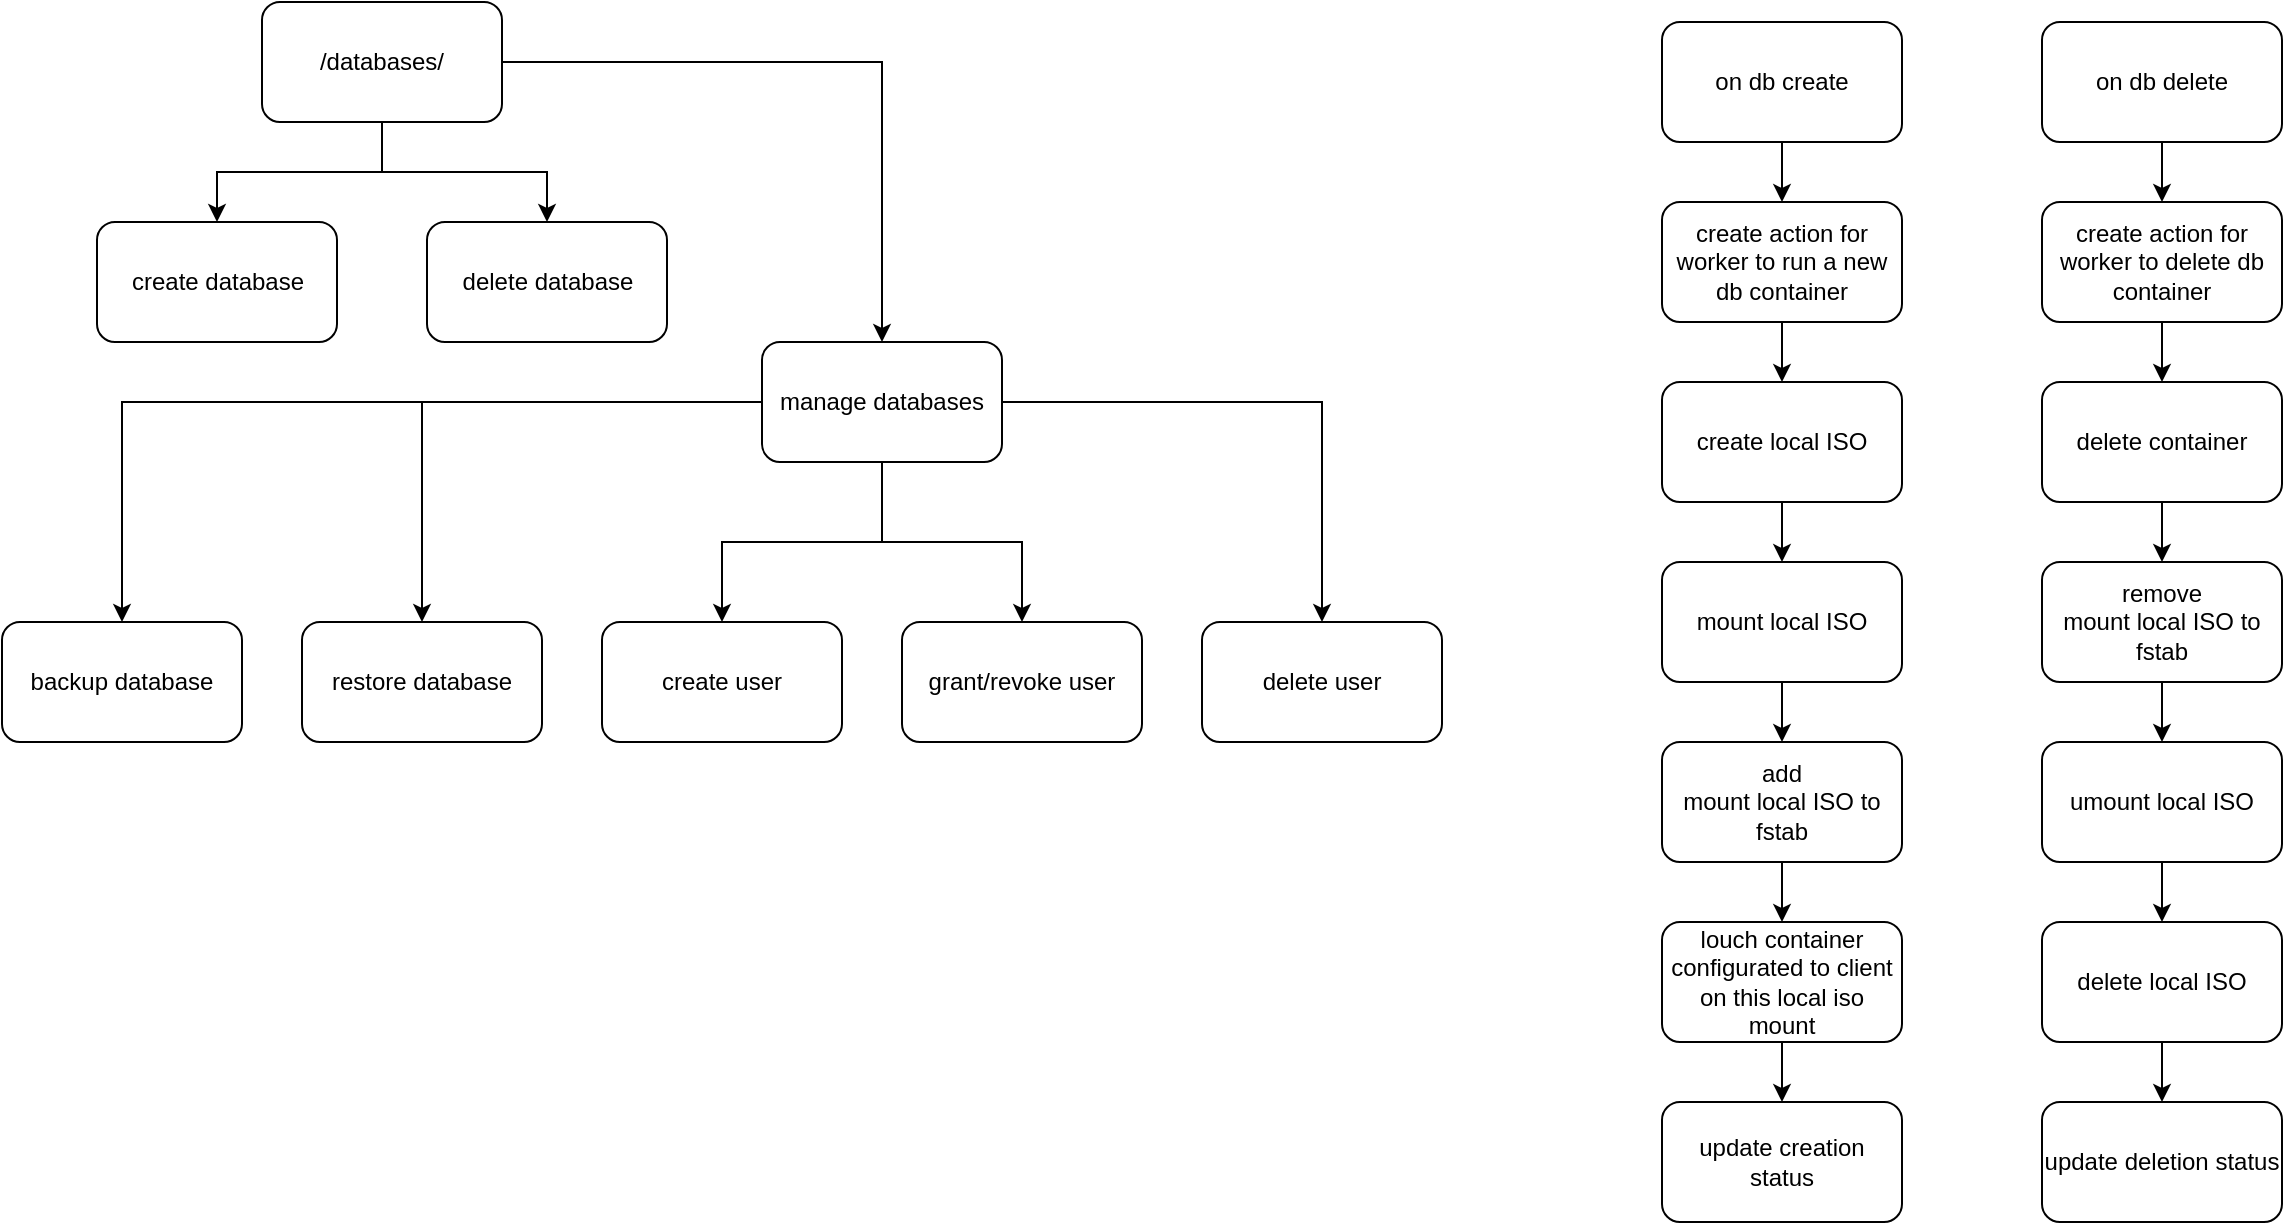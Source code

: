 <mxfile version="24.8.3">
  <diagram name="Page-1" id="QUm0Eg0veIlkzeThOcgM">
    <mxGraphModel dx="1518" dy="641" grid="1" gridSize="10" guides="1" tooltips="1" connect="1" arrows="1" fold="1" page="1" pageScale="1" pageWidth="850" pageHeight="1100" math="0" shadow="0">
      <root>
        <mxCell id="0" />
        <mxCell id="1" parent="0" />
        <mxCell id="jeh3Vq99_8f2JQc1uULC-16" style="edgeStyle=orthogonalEdgeStyle;rounded=0;orthogonalLoop=1;jettySize=auto;html=1;" parent="1" source="jeh3Vq99_8f2JQc1uULC-1" target="jeh3Vq99_8f2JQc1uULC-2" edge="1">
          <mxGeometry relative="1" as="geometry" />
        </mxCell>
        <mxCell id="jeh3Vq99_8f2JQc1uULC-17" style="edgeStyle=orthogonalEdgeStyle;rounded=0;orthogonalLoop=1;jettySize=auto;html=1;" parent="1" source="jeh3Vq99_8f2JQc1uULC-1" target="jeh3Vq99_8f2JQc1uULC-3" edge="1">
          <mxGeometry relative="1" as="geometry" />
        </mxCell>
        <mxCell id="jeh3Vq99_8f2JQc1uULC-18" style="edgeStyle=orthogonalEdgeStyle;rounded=0;orthogonalLoop=1;jettySize=auto;html=1;" parent="1" source="jeh3Vq99_8f2JQc1uULC-1" target="jeh3Vq99_8f2JQc1uULC-4" edge="1">
          <mxGeometry relative="1" as="geometry" />
        </mxCell>
        <mxCell id="jeh3Vq99_8f2JQc1uULC-1" value="/databases/" style="rounded=1;whiteSpace=wrap;html=1;" parent="1" vertex="1">
          <mxGeometry x="230" y="60" width="120" height="60" as="geometry" />
        </mxCell>
        <mxCell id="jeh3Vq99_8f2JQc1uULC-2" value="create database" style="rounded=1;whiteSpace=wrap;html=1;" parent="1" vertex="1">
          <mxGeometry x="147.5" y="170" width="120" height="60" as="geometry" />
        </mxCell>
        <mxCell id="jeh3Vq99_8f2JQc1uULC-3" value="delete database" style="rounded=1;whiteSpace=wrap;html=1;" parent="1" vertex="1">
          <mxGeometry x="312.5" y="170" width="120" height="60" as="geometry" />
        </mxCell>
        <mxCell id="jeh3Vq99_8f2JQc1uULC-10" style="edgeStyle=orthogonalEdgeStyle;rounded=0;orthogonalLoop=1;jettySize=auto;html=1;" parent="1" source="jeh3Vq99_8f2JQc1uULC-4" target="jeh3Vq99_8f2JQc1uULC-5" edge="1">
          <mxGeometry relative="1" as="geometry" />
        </mxCell>
        <mxCell id="jeh3Vq99_8f2JQc1uULC-11" style="edgeStyle=orthogonalEdgeStyle;rounded=0;orthogonalLoop=1;jettySize=auto;html=1;" parent="1" source="jeh3Vq99_8f2JQc1uULC-4" target="jeh3Vq99_8f2JQc1uULC-6" edge="1">
          <mxGeometry relative="1" as="geometry" />
        </mxCell>
        <mxCell id="jeh3Vq99_8f2JQc1uULC-12" style="edgeStyle=orthogonalEdgeStyle;rounded=0;orthogonalLoop=1;jettySize=auto;html=1;" parent="1" source="jeh3Vq99_8f2JQc1uULC-4" target="jeh3Vq99_8f2JQc1uULC-7" edge="1">
          <mxGeometry relative="1" as="geometry" />
        </mxCell>
        <mxCell id="jeh3Vq99_8f2JQc1uULC-14" style="edgeStyle=orthogonalEdgeStyle;rounded=0;orthogonalLoop=1;jettySize=auto;html=1;" parent="1" source="jeh3Vq99_8f2JQc1uULC-4" target="jeh3Vq99_8f2JQc1uULC-8" edge="1">
          <mxGeometry relative="1" as="geometry" />
        </mxCell>
        <mxCell id="jeh3Vq99_8f2JQc1uULC-15" style="edgeStyle=orthogonalEdgeStyle;rounded=0;orthogonalLoop=1;jettySize=auto;html=1;" parent="1" source="jeh3Vq99_8f2JQc1uULC-4" target="jeh3Vq99_8f2JQc1uULC-9" edge="1">
          <mxGeometry relative="1" as="geometry" />
        </mxCell>
        <mxCell id="jeh3Vq99_8f2JQc1uULC-4" value="manage databases" style="rounded=1;whiteSpace=wrap;html=1;" parent="1" vertex="1">
          <mxGeometry x="480" y="230" width="120" height="60" as="geometry" />
        </mxCell>
        <mxCell id="jeh3Vq99_8f2JQc1uULC-5" value="&lt;div&gt;backup database&lt;/div&gt;" style="rounded=1;whiteSpace=wrap;html=1;" parent="1" vertex="1">
          <mxGeometry x="100" y="370" width="120" height="60" as="geometry" />
        </mxCell>
        <mxCell id="jeh3Vq99_8f2JQc1uULC-6" value="&lt;div&gt;restore database&lt;/div&gt;" style="rounded=1;whiteSpace=wrap;html=1;" parent="1" vertex="1">
          <mxGeometry x="250" y="370" width="120" height="60" as="geometry" />
        </mxCell>
        <mxCell id="jeh3Vq99_8f2JQc1uULC-7" value="create user" style="rounded=1;whiteSpace=wrap;html=1;" parent="1" vertex="1">
          <mxGeometry x="400" y="370" width="120" height="60" as="geometry" />
        </mxCell>
        <mxCell id="jeh3Vq99_8f2JQc1uULC-8" value="grant/revoke user" style="rounded=1;whiteSpace=wrap;html=1;" parent="1" vertex="1">
          <mxGeometry x="550" y="370" width="120" height="60" as="geometry" />
        </mxCell>
        <mxCell id="jeh3Vq99_8f2JQc1uULC-9" value="delete user" style="rounded=1;whiteSpace=wrap;html=1;" parent="1" vertex="1">
          <mxGeometry x="700" y="370" width="120" height="60" as="geometry" />
        </mxCell>
        <mxCell id="WCP8D5dbBuhI0GRJDipH-22" style="edgeStyle=orthogonalEdgeStyle;rounded=0;orthogonalLoop=1;jettySize=auto;html=1;" edge="1" parent="1" source="WCP8D5dbBuhI0GRJDipH-1" target="WCP8D5dbBuhI0GRJDipH-2">
          <mxGeometry relative="1" as="geometry" />
        </mxCell>
        <mxCell id="WCP8D5dbBuhI0GRJDipH-1" value="on db create" style="rounded=1;whiteSpace=wrap;html=1;" vertex="1" parent="1">
          <mxGeometry x="930" y="70" width="120" height="60" as="geometry" />
        </mxCell>
        <mxCell id="WCP8D5dbBuhI0GRJDipH-44" style="edgeStyle=orthogonalEdgeStyle;rounded=0;orthogonalLoop=1;jettySize=auto;html=1;" edge="1" parent="1" source="WCP8D5dbBuhI0GRJDipH-2" target="WCP8D5dbBuhI0GRJDipH-18">
          <mxGeometry relative="1" as="geometry" />
        </mxCell>
        <mxCell id="WCP8D5dbBuhI0GRJDipH-2" value="create action for worker to run a new db container" style="rounded=1;whiteSpace=wrap;html=1;" vertex="1" parent="1">
          <mxGeometry x="930" y="160" width="120" height="60" as="geometry" />
        </mxCell>
        <mxCell id="WCP8D5dbBuhI0GRJDipH-13" value="update creation status" style="rounded=1;whiteSpace=wrap;html=1;" vertex="1" parent="1">
          <mxGeometry x="930" y="610" width="120" height="60" as="geometry" />
        </mxCell>
        <mxCell id="WCP8D5dbBuhI0GRJDipH-25" style="edgeStyle=orthogonalEdgeStyle;rounded=0;orthogonalLoop=1;jettySize=auto;html=1;" edge="1" parent="1" source="WCP8D5dbBuhI0GRJDipH-18" target="WCP8D5dbBuhI0GRJDipH-19">
          <mxGeometry relative="1" as="geometry" />
        </mxCell>
        <mxCell id="WCP8D5dbBuhI0GRJDipH-18" value="&lt;div&gt;create local ISO&lt;/div&gt;" style="rounded=1;whiteSpace=wrap;html=1;" vertex="1" parent="1">
          <mxGeometry x="930" y="250" width="120" height="60" as="geometry" />
        </mxCell>
        <mxCell id="WCP8D5dbBuhI0GRJDipH-26" style="edgeStyle=orthogonalEdgeStyle;rounded=0;orthogonalLoop=1;jettySize=auto;html=1;" edge="1" parent="1" source="WCP8D5dbBuhI0GRJDipH-19" target="WCP8D5dbBuhI0GRJDipH-20">
          <mxGeometry relative="1" as="geometry" />
        </mxCell>
        <mxCell id="WCP8D5dbBuhI0GRJDipH-19" value="&lt;div&gt;mount local ISO&lt;/div&gt;" style="rounded=1;whiteSpace=wrap;html=1;" vertex="1" parent="1">
          <mxGeometry x="930" y="340" width="120" height="60" as="geometry" />
        </mxCell>
        <mxCell id="WCP8D5dbBuhI0GRJDipH-27" style="edgeStyle=orthogonalEdgeStyle;rounded=0;orthogonalLoop=1;jettySize=auto;html=1;" edge="1" parent="1" source="WCP8D5dbBuhI0GRJDipH-20" target="WCP8D5dbBuhI0GRJDipH-21">
          <mxGeometry relative="1" as="geometry" />
        </mxCell>
        <mxCell id="WCP8D5dbBuhI0GRJDipH-20" value="add&lt;br&gt;&lt;div&gt;mount local ISO to fstab&lt;br&gt;&lt;/div&gt;" style="rounded=1;whiteSpace=wrap;html=1;" vertex="1" parent="1">
          <mxGeometry x="930" y="430" width="120" height="60" as="geometry" />
        </mxCell>
        <mxCell id="WCP8D5dbBuhI0GRJDipH-28" style="edgeStyle=orthogonalEdgeStyle;rounded=0;orthogonalLoop=1;jettySize=auto;html=1;" edge="1" parent="1" source="WCP8D5dbBuhI0GRJDipH-21" target="WCP8D5dbBuhI0GRJDipH-13">
          <mxGeometry relative="1" as="geometry" />
        </mxCell>
        <mxCell id="WCP8D5dbBuhI0GRJDipH-21" value="louch container configurated to client on this local iso mount" style="rounded=1;whiteSpace=wrap;html=1;" vertex="1" parent="1">
          <mxGeometry x="930" y="520" width="120" height="60" as="geometry" />
        </mxCell>
        <mxCell id="WCP8D5dbBuhI0GRJDipH-29" style="edgeStyle=orthogonalEdgeStyle;rounded=0;orthogonalLoop=1;jettySize=auto;html=1;" edge="1" parent="1" source="WCP8D5dbBuhI0GRJDipH-30" target="WCP8D5dbBuhI0GRJDipH-32">
          <mxGeometry relative="1" as="geometry" />
        </mxCell>
        <mxCell id="WCP8D5dbBuhI0GRJDipH-30" value="on db delete" style="rounded=1;whiteSpace=wrap;html=1;" vertex="1" parent="1">
          <mxGeometry x="1120" y="70" width="120" height="60" as="geometry" />
        </mxCell>
        <mxCell id="WCP8D5dbBuhI0GRJDipH-53" style="edgeStyle=orthogonalEdgeStyle;rounded=0;orthogonalLoop=1;jettySize=auto;html=1;" edge="1" parent="1" source="WCP8D5dbBuhI0GRJDipH-32" target="WCP8D5dbBuhI0GRJDipH-43">
          <mxGeometry relative="1" as="geometry" />
        </mxCell>
        <mxCell id="WCP8D5dbBuhI0GRJDipH-32" value="create action for worker to delete db container" style="rounded=1;whiteSpace=wrap;html=1;" vertex="1" parent="1">
          <mxGeometry x="1120" y="160" width="120" height="60" as="geometry" />
        </mxCell>
        <mxCell id="WCP8D5dbBuhI0GRJDipH-35" value="update deletion status" style="rounded=1;whiteSpace=wrap;html=1;" vertex="1" parent="1">
          <mxGeometry x="1120" y="610" width="120" height="60" as="geometry" />
        </mxCell>
        <mxCell id="WCP8D5dbBuhI0GRJDipH-52" style="edgeStyle=orthogonalEdgeStyle;rounded=0;orthogonalLoop=1;jettySize=auto;html=1;" edge="1" parent="1" source="WCP8D5dbBuhI0GRJDipH-37" target="WCP8D5dbBuhI0GRJDipH-35">
          <mxGeometry relative="1" as="geometry" />
        </mxCell>
        <mxCell id="WCP8D5dbBuhI0GRJDipH-37" value="&lt;div&gt;delete local ISO&lt;/div&gt;" style="rounded=1;whiteSpace=wrap;html=1;" vertex="1" parent="1">
          <mxGeometry x="1120" y="520" width="120" height="60" as="geometry" />
        </mxCell>
        <mxCell id="WCP8D5dbBuhI0GRJDipH-48" style="edgeStyle=orthogonalEdgeStyle;rounded=0;orthogonalLoop=1;jettySize=auto;html=1;" edge="1" parent="1" source="WCP8D5dbBuhI0GRJDipH-39" target="WCP8D5dbBuhI0GRJDipH-37">
          <mxGeometry relative="1" as="geometry" />
        </mxCell>
        <mxCell id="WCP8D5dbBuhI0GRJDipH-39" value="umount local ISO" style="rounded=1;whiteSpace=wrap;html=1;" vertex="1" parent="1">
          <mxGeometry x="1120" y="430" width="120" height="60" as="geometry" />
        </mxCell>
        <mxCell id="WCP8D5dbBuhI0GRJDipH-47" style="edgeStyle=orthogonalEdgeStyle;rounded=0;orthogonalLoop=1;jettySize=auto;html=1;" edge="1" parent="1" source="WCP8D5dbBuhI0GRJDipH-41" target="WCP8D5dbBuhI0GRJDipH-39">
          <mxGeometry relative="1" as="geometry" />
        </mxCell>
        <mxCell id="WCP8D5dbBuhI0GRJDipH-41" value="remove&lt;br&gt;&lt;div&gt;mount local ISO to fstab&lt;br&gt;&lt;/div&gt;" style="rounded=1;whiteSpace=wrap;html=1;" vertex="1" parent="1">
          <mxGeometry x="1120" y="340" width="120" height="60" as="geometry" />
        </mxCell>
        <mxCell id="WCP8D5dbBuhI0GRJDipH-51" style="edgeStyle=orthogonalEdgeStyle;rounded=0;orthogonalLoop=1;jettySize=auto;html=1;" edge="1" parent="1" source="WCP8D5dbBuhI0GRJDipH-43" target="WCP8D5dbBuhI0GRJDipH-41">
          <mxGeometry relative="1" as="geometry" />
        </mxCell>
        <mxCell id="WCP8D5dbBuhI0GRJDipH-43" value="delete container" style="rounded=1;whiteSpace=wrap;html=1;" vertex="1" parent="1">
          <mxGeometry x="1120" y="250" width="120" height="60" as="geometry" />
        </mxCell>
      </root>
    </mxGraphModel>
  </diagram>
</mxfile>
